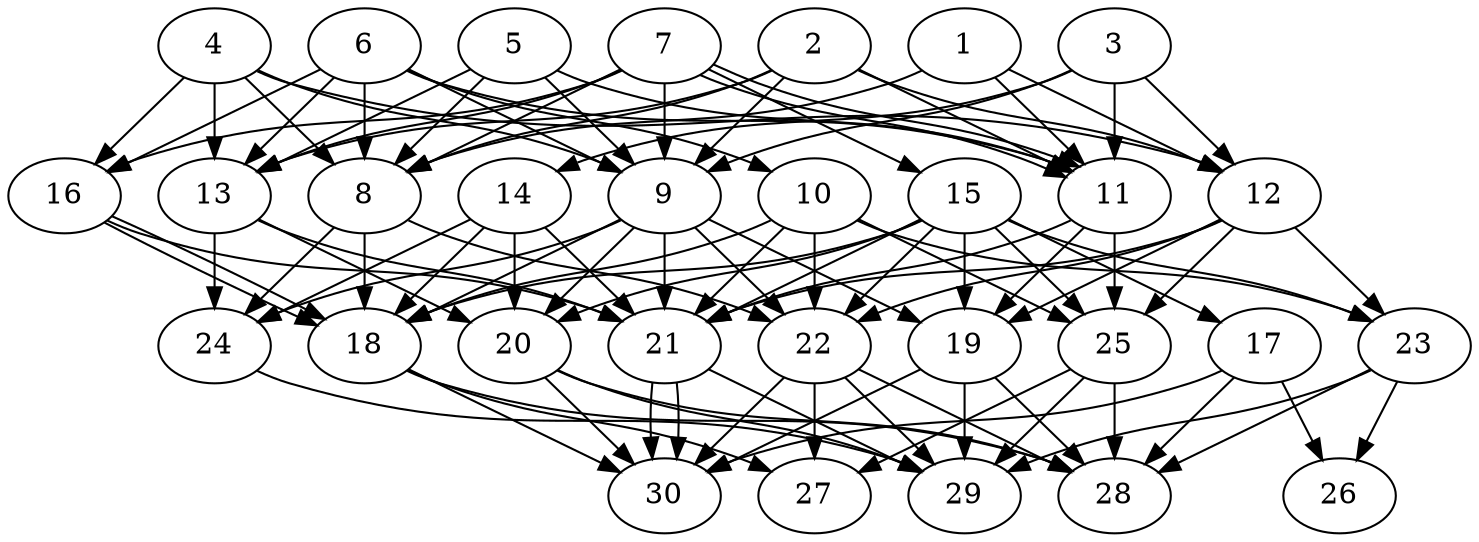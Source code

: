 // DAG automatically generated by daggen at Thu Oct  3 14:04:19 2019
// ./daggen --dot -n 30 --ccr 0.5 --fat 0.7 --regular 0.7 --density 0.9 --mindata 5242880 --maxdata 52428800 
digraph G {
  1 [size="83990528", alpha="0.18", expect_size="41995264"] 
  1 -> 8 [size ="41995264"]
  1 -> 11 [size ="41995264"]
  1 -> 12 [size ="41995264"]
  2 [size="37052416", alpha="0.12", expect_size="18526208"] 
  2 -> 8 [size ="18526208"]
  2 -> 9 [size ="18526208"]
  2 -> 11 [size ="18526208"]
  2 -> 12 [size ="18526208"]
  2 -> 13 [size ="18526208"]
  3 [size="99670016", alpha="0.05", expect_size="49835008"] 
  3 -> 9 [size ="49835008"]
  3 -> 11 [size ="49835008"]
  3 -> 12 [size ="49835008"]
  3 -> 14 [size ="49835008"]
  4 [size="20393984", alpha="0.04", expect_size="10196992"] 
  4 -> 8 [size ="10196992"]
  4 -> 9 [size ="10196992"]
  4 -> 12 [size ="10196992"]
  4 -> 13 [size ="10196992"]
  4 -> 16 [size ="10196992"]
  5 [size="39778304", alpha="0.16", expect_size="19889152"] 
  5 -> 8 [size ="19889152"]
  5 -> 9 [size ="19889152"]
  5 -> 11 [size ="19889152"]
  5 -> 13 [size ="19889152"]
  6 [size="18862080", alpha="0.18", expect_size="9431040"] 
  6 -> 8 [size ="9431040"]
  6 -> 9 [size ="9431040"]
  6 -> 10 [size ="9431040"]
  6 -> 11 [size ="9431040"]
  6 -> 13 [size ="9431040"]
  6 -> 16 [size ="9431040"]
  7 [size="94437376", alpha="0.04", expect_size="47218688"] 
  7 -> 8 [size ="47218688"]
  7 -> 9 [size ="47218688"]
  7 -> 11 [size ="47218688"]
  7 -> 11 [size ="47218688"]
  7 -> 13 [size ="47218688"]
  7 -> 15 [size ="47218688"]
  7 -> 16 [size ="47218688"]
  8 [size="59314176", alpha="0.05", expect_size="29657088"] 
  8 -> 18 [size ="29657088"]
  8 -> 22 [size ="29657088"]
  8 -> 24 [size ="29657088"]
  9 [size="51916800", alpha="0.02", expect_size="25958400"] 
  9 -> 18 [size ="25958400"]
  9 -> 19 [size ="25958400"]
  9 -> 20 [size ="25958400"]
  9 -> 21 [size ="25958400"]
  9 -> 22 [size ="25958400"]
  9 -> 24 [size ="25958400"]
  10 [size="64745472", alpha="0.09", expect_size="32372736"] 
  10 -> 18 [size ="32372736"]
  10 -> 21 [size ="32372736"]
  10 -> 22 [size ="32372736"]
  10 -> 23 [size ="32372736"]
  10 -> 25 [size ="32372736"]
  11 [size="38764544", alpha="0.10", expect_size="19382272"] 
  11 -> 19 [size ="19382272"]
  11 -> 21 [size ="19382272"]
  11 -> 25 [size ="19382272"]
  12 [size="30699520", alpha="0.02", expect_size="15349760"] 
  12 -> 19 [size ="15349760"]
  12 -> 21 [size ="15349760"]
  12 -> 22 [size ="15349760"]
  12 -> 23 [size ="15349760"]
  12 -> 25 [size ="15349760"]
  13 [size="88526848", alpha="0.02", expect_size="44263424"] 
  13 -> 20 [size ="44263424"]
  13 -> 21 [size ="44263424"]
  13 -> 24 [size ="44263424"]
  14 [size="19851264", alpha="0.03", expect_size="9925632"] 
  14 -> 18 [size ="9925632"]
  14 -> 20 [size ="9925632"]
  14 -> 21 [size ="9925632"]
  14 -> 24 [size ="9925632"]
  15 [size="37275648", alpha="0.06", expect_size="18637824"] 
  15 -> 17 [size ="18637824"]
  15 -> 18 [size ="18637824"]
  15 -> 19 [size ="18637824"]
  15 -> 20 [size ="18637824"]
  15 -> 21 [size ="18637824"]
  15 -> 22 [size ="18637824"]
  15 -> 23 [size ="18637824"]
  15 -> 25 [size ="18637824"]
  16 [size="20758528", alpha="0.16", expect_size="10379264"] 
  16 -> 18 [size ="10379264"]
  16 -> 18 [size ="10379264"]
  16 -> 21 [size ="10379264"]
  17 [size="10813440", alpha="0.01", expect_size="5406720"] 
  17 -> 26 [size ="5406720"]
  17 -> 28 [size ="5406720"]
  17 -> 30 [size ="5406720"]
  18 [size="29800448", alpha="0.15", expect_size="14900224"] 
  18 -> 27 [size ="14900224"]
  18 -> 28 [size ="14900224"]
  18 -> 30 [size ="14900224"]
  19 [size="51986432", alpha="0.05", expect_size="25993216"] 
  19 -> 28 [size ="25993216"]
  19 -> 29 [size ="25993216"]
  19 -> 30 [size ="25993216"]
  20 [size="60858368", alpha="0.04", expect_size="30429184"] 
  20 -> 28 [size ="30429184"]
  20 -> 29 [size ="30429184"]
  20 -> 30 [size ="30429184"]
  21 [size="10598400", alpha="0.18", expect_size="5299200"] 
  21 -> 29 [size ="5299200"]
  21 -> 30 [size ="5299200"]
  21 -> 30 [size ="5299200"]
  22 [size="58437632", alpha="0.18", expect_size="29218816"] 
  22 -> 27 [size ="29218816"]
  22 -> 28 [size ="29218816"]
  22 -> 29 [size ="29218816"]
  22 -> 30 [size ="29218816"]
  23 [size="69838848", alpha="0.16", expect_size="34919424"] 
  23 -> 26 [size ="34919424"]
  23 -> 28 [size ="34919424"]
  23 -> 29 [size ="34919424"]
  24 [size="77082624", alpha="0.17", expect_size="38541312"] 
  24 -> 29 [size ="38541312"]
  25 [size="93415424", alpha="0.04", expect_size="46707712"] 
  25 -> 27 [size ="46707712"]
  25 -> 28 [size ="46707712"]
  25 -> 29 [size ="46707712"]
  26 [size="26472448", alpha="0.13", expect_size="13236224"] 
  27 [size="102275072", alpha="0.19", expect_size="51137536"] 
  28 [size="10762240", alpha="0.16", expect_size="5381120"] 
  29 [size="82360320", alpha="0.02", expect_size="41180160"] 
  30 [size="12109824", alpha="0.19", expect_size="6054912"] 
}
